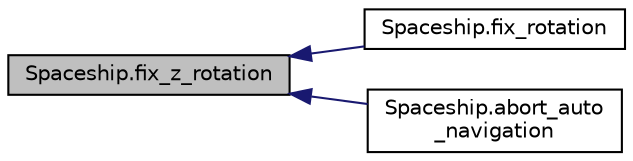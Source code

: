 digraph "Spaceship.fix_z_rotation"
{
  edge [fontname="Helvetica",fontsize="10",labelfontname="Helvetica",labelfontsize="10"];
  node [fontname="Helvetica",fontsize="10",shape=record];
  rankdir="LR";
  Node87 [label="Spaceship.fix_z_rotation",height=0.2,width=0.4,color="black", fillcolor="grey75", style="filled", fontcolor="black"];
  Node87 -> Node88 [dir="back",color="midnightblue",fontsize="10",style="solid",fontname="Helvetica"];
  Node88 [label="Spaceship.fix_rotation",height=0.2,width=0.4,color="black", fillcolor="white", style="filled",URL="$class_spaceship.html#afd788bbc8497cb88acb1c4633a3b1bb3",tooltip="Nur für einige ComputerPlayer Da das Raumschiff sich in lokalen-Achse maximal um einen bestimmten Win..."];
  Node87 -> Node89 [dir="back",color="midnightblue",fontsize="10",style="solid",fontname="Helvetica"];
  Node89 [label="Spaceship.abort_auto\l_navigation",height=0.2,width=0.4,color="black", fillcolor="white", style="filled",URL="$class_spaceship.html#a888beaebbb837300c645eb0bc3e979e0",tooltip="Bricht den Auto-Piloten ab "];
}
